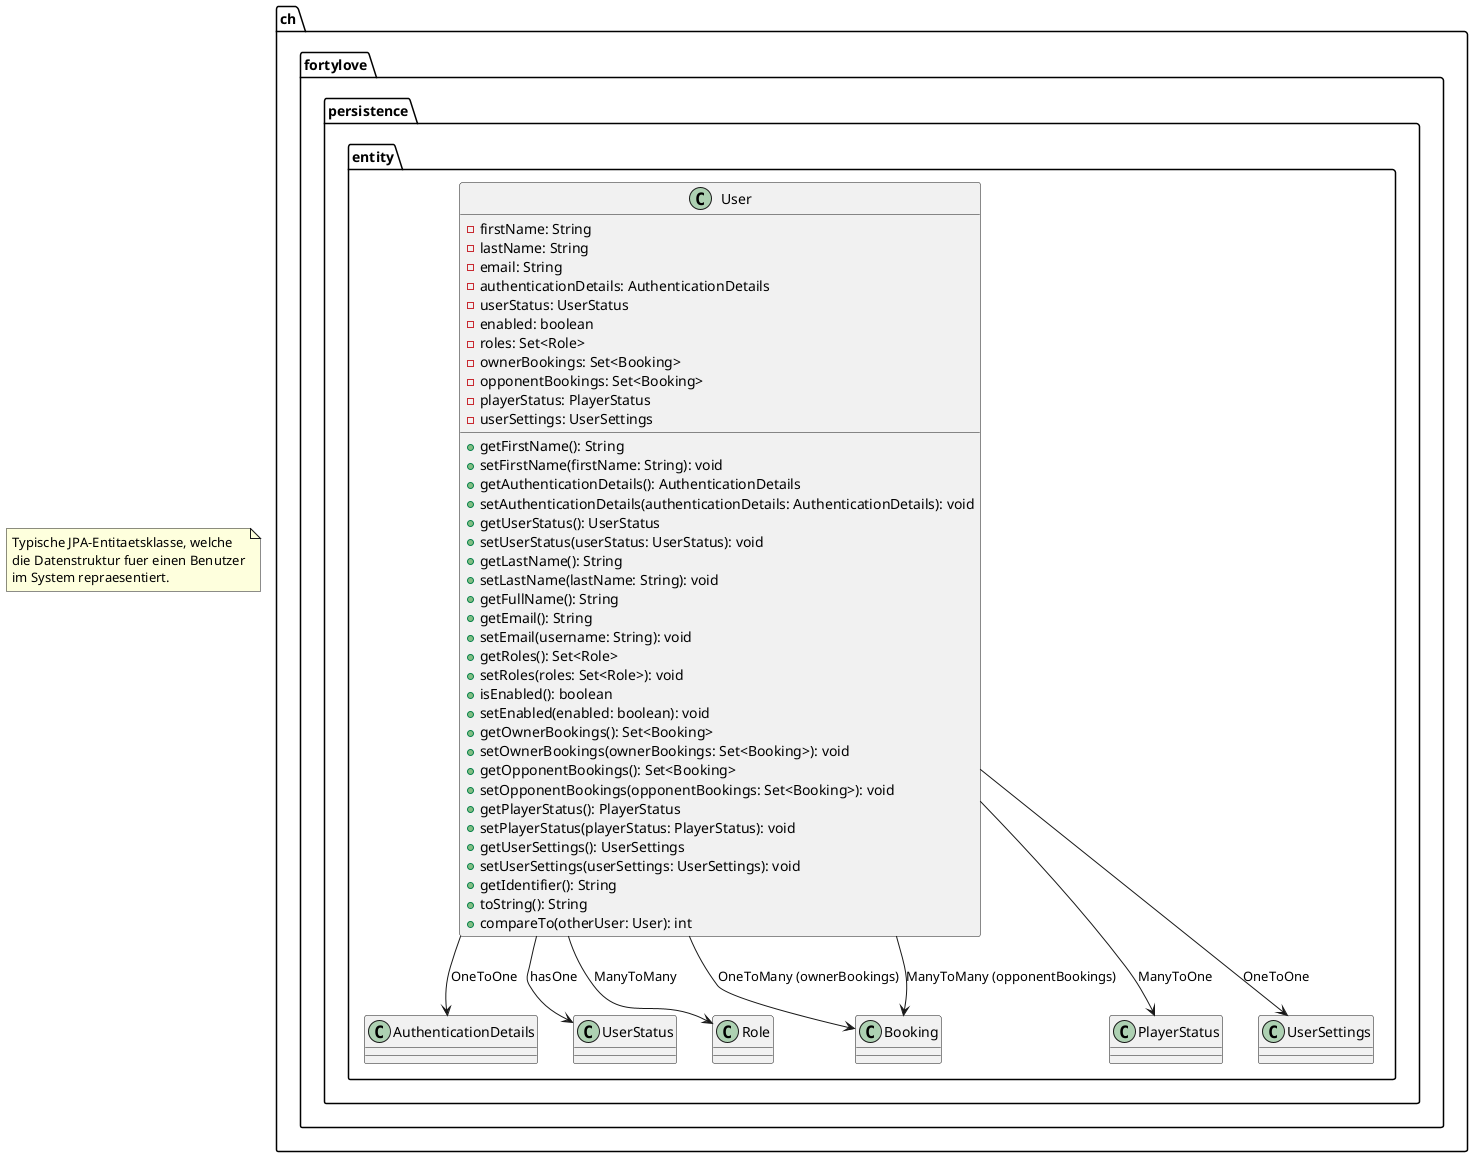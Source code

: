 @startuml

package ch.fortylove.persistence.entity {

  class User {
    -firstName: String
    -lastName: String
    -email: String
    -authenticationDetails: AuthenticationDetails
    -userStatus: UserStatus
    -enabled: boolean
    -roles: Set<Role>
    -ownerBookings: Set<Booking>
    -opponentBookings: Set<Booking>
    -playerStatus: PlayerStatus
    -userSettings: UserSettings

    +getFirstName(): String
    +setFirstName(firstName: String): void
    +getAuthenticationDetails(): AuthenticationDetails
    +setAuthenticationDetails(authenticationDetails: AuthenticationDetails): void
    +getUserStatus(): UserStatus
    +setUserStatus(userStatus: UserStatus): void
    +getLastName(): String
    +setLastName(lastName: String): void
    +getFullName(): String
    +getEmail(): String
    +setEmail(username: String): void
    +getRoles(): Set<Role>
    +setRoles(roles: Set<Role>): void
    +isEnabled(): boolean
    +setEnabled(enabled: boolean): void
    +getOwnerBookings(): Set<Booking>
    +setOwnerBookings(ownerBookings: Set<Booking>): void
    +getOpponentBookings(): Set<Booking>
    +setOpponentBookings(opponentBookings: Set<Booking>): void
    +getPlayerStatus(): PlayerStatus
    +setPlayerStatus(playerStatus: PlayerStatus): void
    +getUserSettings(): UserSettings
    +setUserSettings(userSettings: UserSettings): void
    +getIdentifier(): String
    +toString(): String
    +compareTo(otherUser: User): int
  }

  class AuthenticationDetails
  class UserStatus
  class Role
  class Booking
  class PlayerStatus
  class UserSettings

  User --> AuthenticationDetails: OneToOne
  User --> UserStatus: hasOne
  User --> Role: ManyToMany
  User --> Booking: OneToMany (ownerBookings)
  User --> Booking: ManyToMany (opponentBookings)
  User --> PlayerStatus: ManyToOne
  User --> UserSettings: OneToOne

}

note "Typische JPA-Entitaetsklasse, welche\ndie Datenstruktur fuer einen Benutzer\nim System repraesentiert." as test


@enduml
